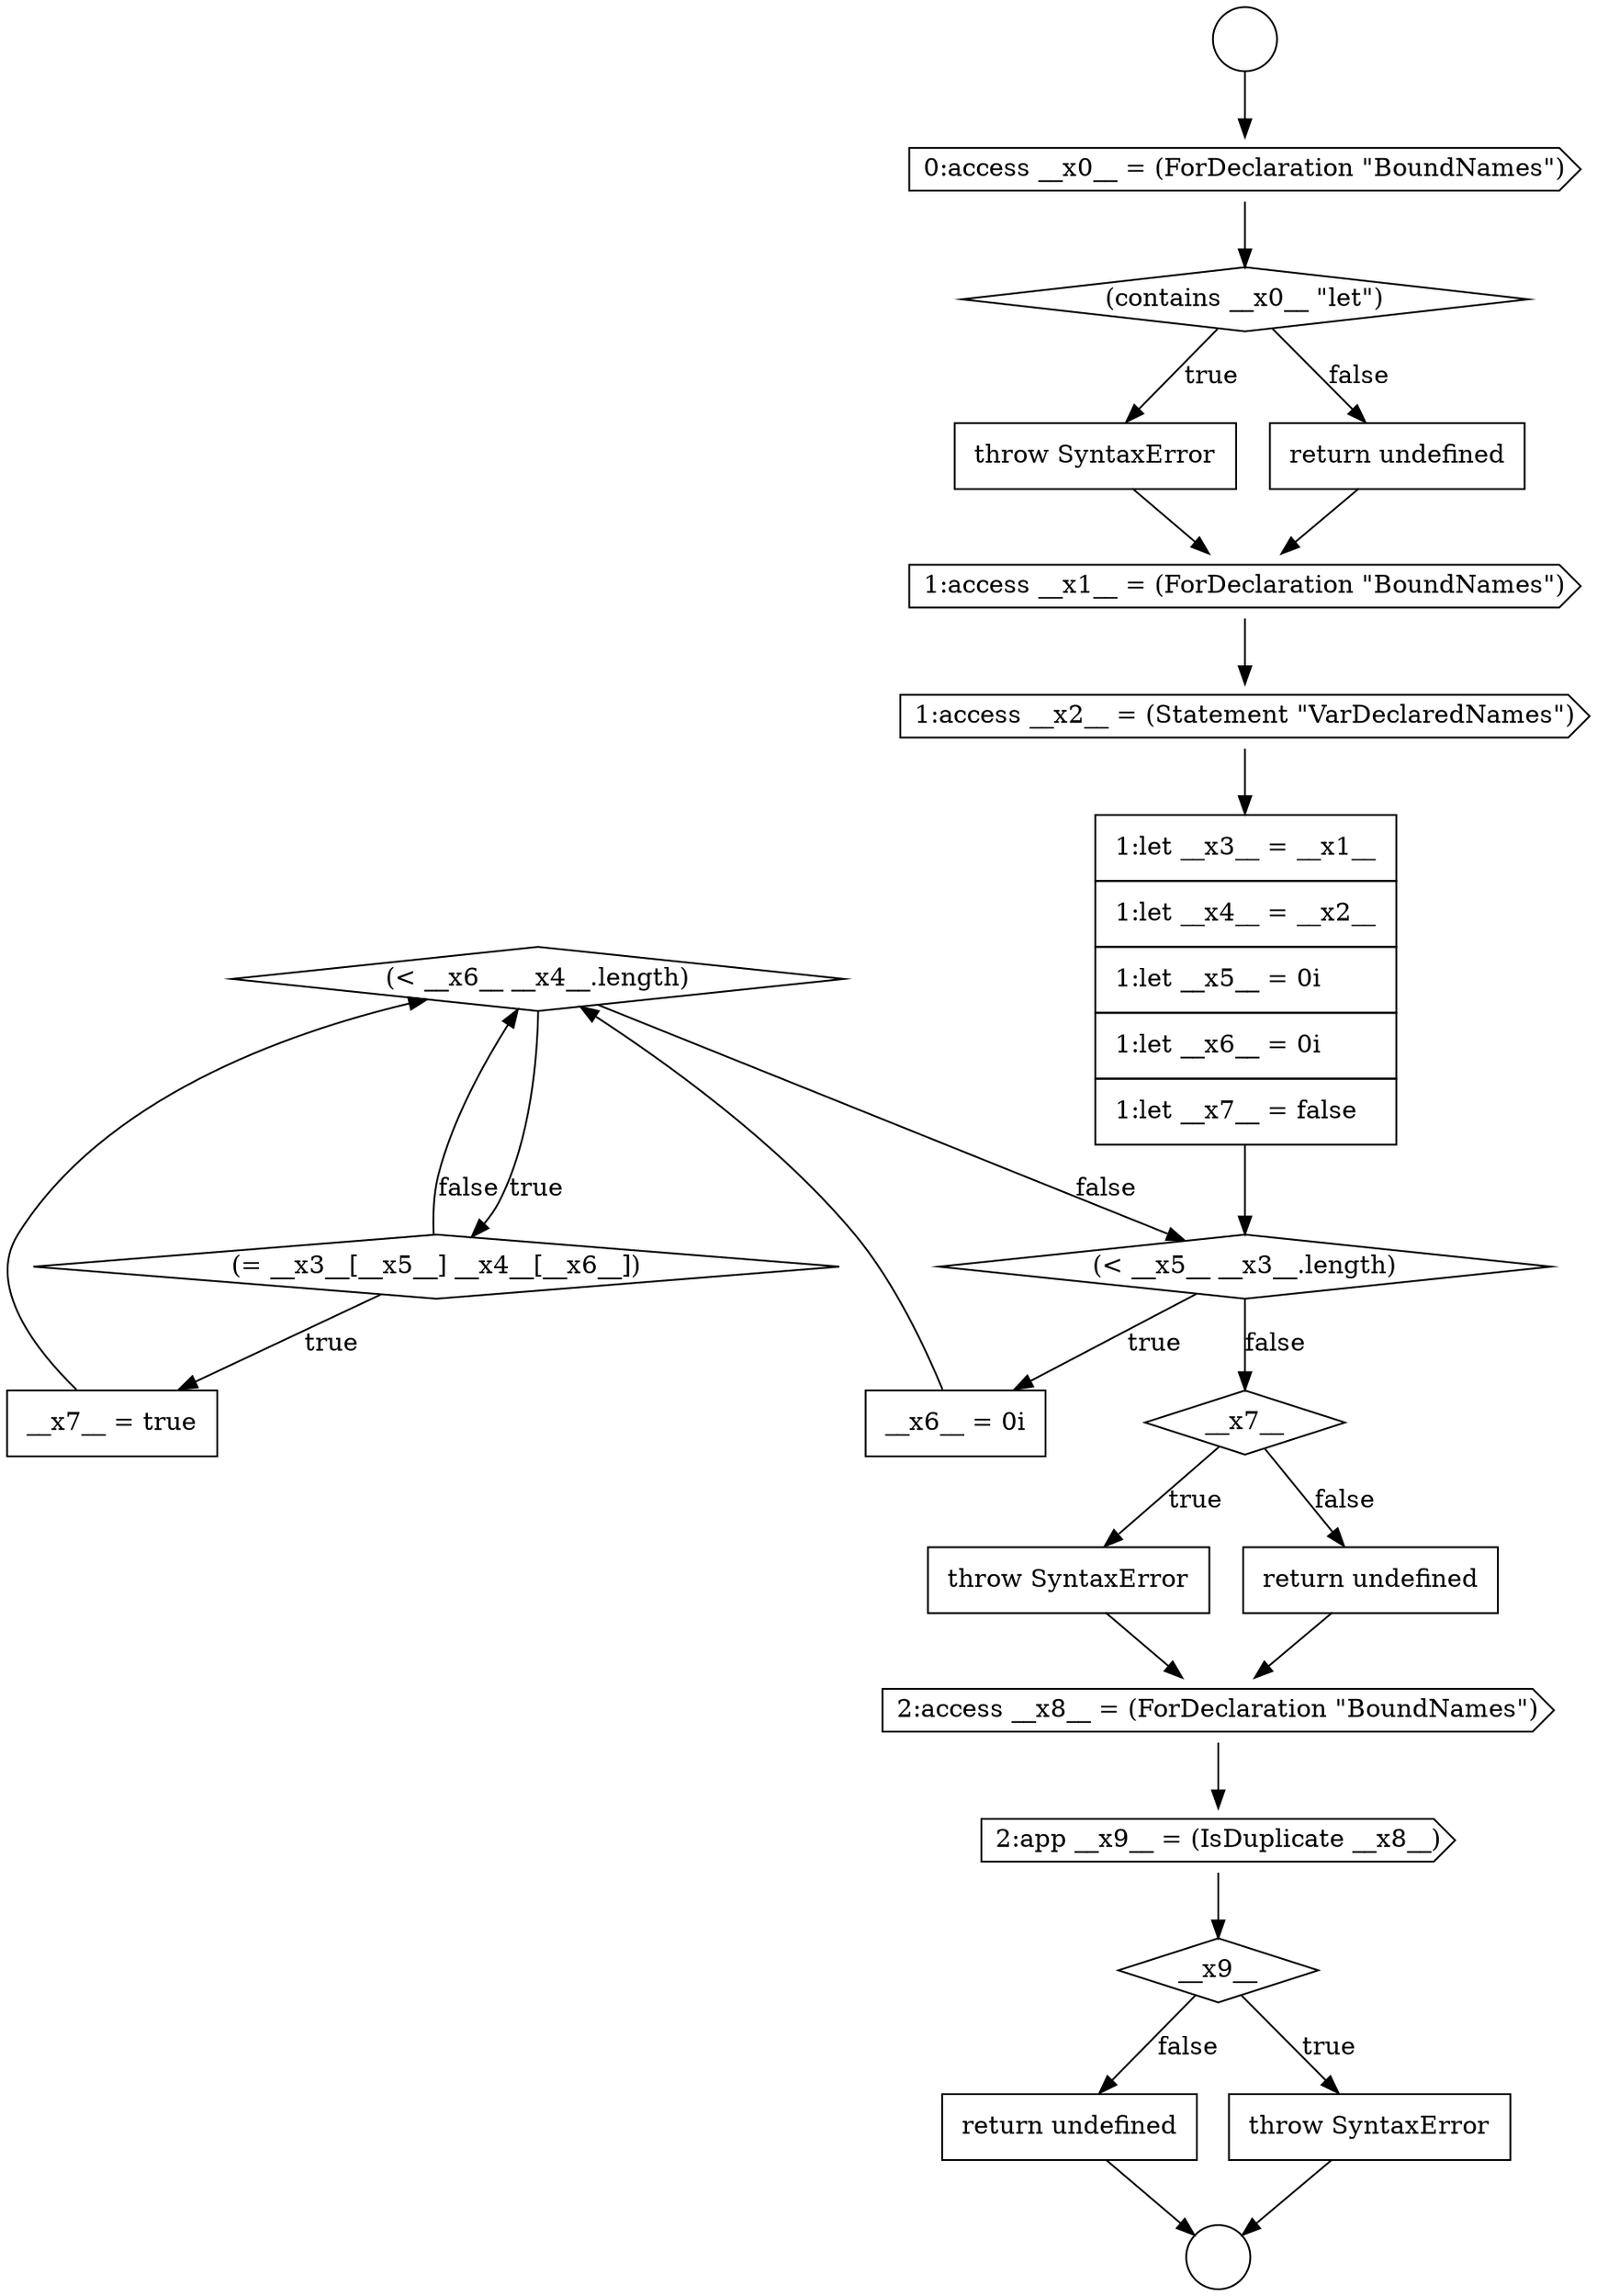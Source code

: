 digraph {
  node19611 [shape=diamond, label=<<font color="black">(&lt; __x6__ __x4__.length)</font>> color="black" fillcolor="white" style=filled]
  node19621 [shape=none, margin=0, label=<<font color="black">
    <table border="0" cellborder="1" cellspacing="0" cellpadding="10">
      <tr><td align="left">return undefined</td></tr>
    </table>
  </font>> color="black" fillcolor="white" style=filled]
  node19604 [shape=none, margin=0, label=<<font color="black">
    <table border="0" cellborder="1" cellspacing="0" cellpadding="10">
      <tr><td align="left">throw SyntaxError</td></tr>
    </table>
  </font>> color="black" fillcolor="white" style=filled]
  node19617 [shape=cds, label=<<font color="black">2:access __x8__ = (ForDeclaration &quot;BoundNames&quot;)</font>> color="black" fillcolor="white" style=filled]
  node19608 [shape=none, margin=0, label=<<font color="black">
    <table border="0" cellborder="1" cellspacing="0" cellpadding="10">
      <tr><td align="left">1:let __x3__ = __x1__</td></tr>
      <tr><td align="left">1:let __x4__ = __x2__</td></tr>
      <tr><td align="left">1:let __x5__ = 0i</td></tr>
      <tr><td align="left">1:let __x6__ = 0i</td></tr>
      <tr><td align="left">1:let __x7__ = false</td></tr>
    </table>
  </font>> color="black" fillcolor="white" style=filled]
  node19612 [shape=diamond, label=<<font color="black">(= __x3__[__x5__] __x4__[__x6__])</font>> color="black" fillcolor="white" style=filled]
  node19615 [shape=none, margin=0, label=<<font color="black">
    <table border="0" cellborder="1" cellspacing="0" cellpadding="10">
      <tr><td align="left">throw SyntaxError</td></tr>
    </table>
  </font>> color="black" fillcolor="white" style=filled]
  node19607 [shape=cds, label=<<font color="black">1:access __x2__ = (Statement &quot;VarDeclaredNames&quot;)</font>> color="black" fillcolor="white" style=filled]
  node19609 [shape=diamond, label=<<font color="black">(&lt; __x5__ __x3__.length)</font>> color="black" fillcolor="white" style=filled]
  node19606 [shape=cds, label=<<font color="black">1:access __x1__ = (ForDeclaration &quot;BoundNames&quot;)</font>> color="black" fillcolor="white" style=filled]
  node19616 [shape=none, margin=0, label=<<font color="black">
    <table border="0" cellborder="1" cellspacing="0" cellpadding="10">
      <tr><td align="left">return undefined</td></tr>
    </table>
  </font>> color="black" fillcolor="white" style=filled]
  node19602 [shape=cds, label=<<font color="black">0:access __x0__ = (ForDeclaration &quot;BoundNames&quot;)</font>> color="black" fillcolor="white" style=filled]
  node19619 [shape=diamond, label=<<font color="black">__x9__</font>> color="black" fillcolor="white" style=filled]
  node19613 [shape=none, margin=0, label=<<font color="black">
    <table border="0" cellborder="1" cellspacing="0" cellpadding="10">
      <tr><td align="left">__x7__ = true</td></tr>
    </table>
  </font>> color="black" fillcolor="white" style=filled]
  node19610 [shape=none, margin=0, label=<<font color="black">
    <table border="0" cellborder="1" cellspacing="0" cellpadding="10">
      <tr><td align="left">__x6__ = 0i</td></tr>
    </table>
  </font>> color="black" fillcolor="white" style=filled]
  node19601 [shape=circle label=" " color="black" fillcolor="white" style=filled]
  node19614 [shape=diamond, label=<<font color="black">__x7__</font>> color="black" fillcolor="white" style=filled]
  node19618 [shape=cds, label=<<font color="black">2:app __x9__ = (IsDuplicate __x8__)</font>> color="black" fillcolor="white" style=filled]
  node19620 [shape=none, margin=0, label=<<font color="black">
    <table border="0" cellborder="1" cellspacing="0" cellpadding="10">
      <tr><td align="left">throw SyntaxError</td></tr>
    </table>
  </font>> color="black" fillcolor="white" style=filled]
  node19603 [shape=diamond, label=<<font color="black">(contains __x0__ &quot;let&quot;)</font>> color="black" fillcolor="white" style=filled]
  node19600 [shape=circle label=" " color="black" fillcolor="white" style=filled]
  node19605 [shape=none, margin=0, label=<<font color="black">
    <table border="0" cellborder="1" cellspacing="0" cellpadding="10">
      <tr><td align="left">return undefined</td></tr>
    </table>
  </font>> color="black" fillcolor="white" style=filled]
  node19614 -> node19615 [label=<<font color="black">true</font>> color="black"]
  node19614 -> node19616 [label=<<font color="black">false</font>> color="black"]
  node19621 -> node19601 [ color="black"]
  node19615 -> node19617 [ color="black"]
  node19610 -> node19611 [ color="black"]
  node19604 -> node19606 [ color="black"]
  node19613 -> node19611 [ color="black"]
  node19607 -> node19608 [ color="black"]
  node19618 -> node19619 [ color="black"]
  node19603 -> node19604 [label=<<font color="black">true</font>> color="black"]
  node19603 -> node19605 [label=<<font color="black">false</font>> color="black"]
  node19617 -> node19618 [ color="black"]
  node19608 -> node19609 [ color="black"]
  node19616 -> node19617 [ color="black"]
  node19606 -> node19607 [ color="black"]
  node19605 -> node19606 [ color="black"]
  node19620 -> node19601 [ color="black"]
  node19600 -> node19602 [ color="black"]
  node19612 -> node19613 [label=<<font color="black">true</font>> color="black"]
  node19612 -> node19611 [label=<<font color="black">false</font>> color="black"]
  node19609 -> node19610 [label=<<font color="black">true</font>> color="black"]
  node19609 -> node19614 [label=<<font color="black">false</font>> color="black"]
  node19619 -> node19620 [label=<<font color="black">true</font>> color="black"]
  node19619 -> node19621 [label=<<font color="black">false</font>> color="black"]
  node19602 -> node19603 [ color="black"]
  node19611 -> node19612 [label=<<font color="black">true</font>> color="black"]
  node19611 -> node19609 [label=<<font color="black">false</font>> color="black"]
}
